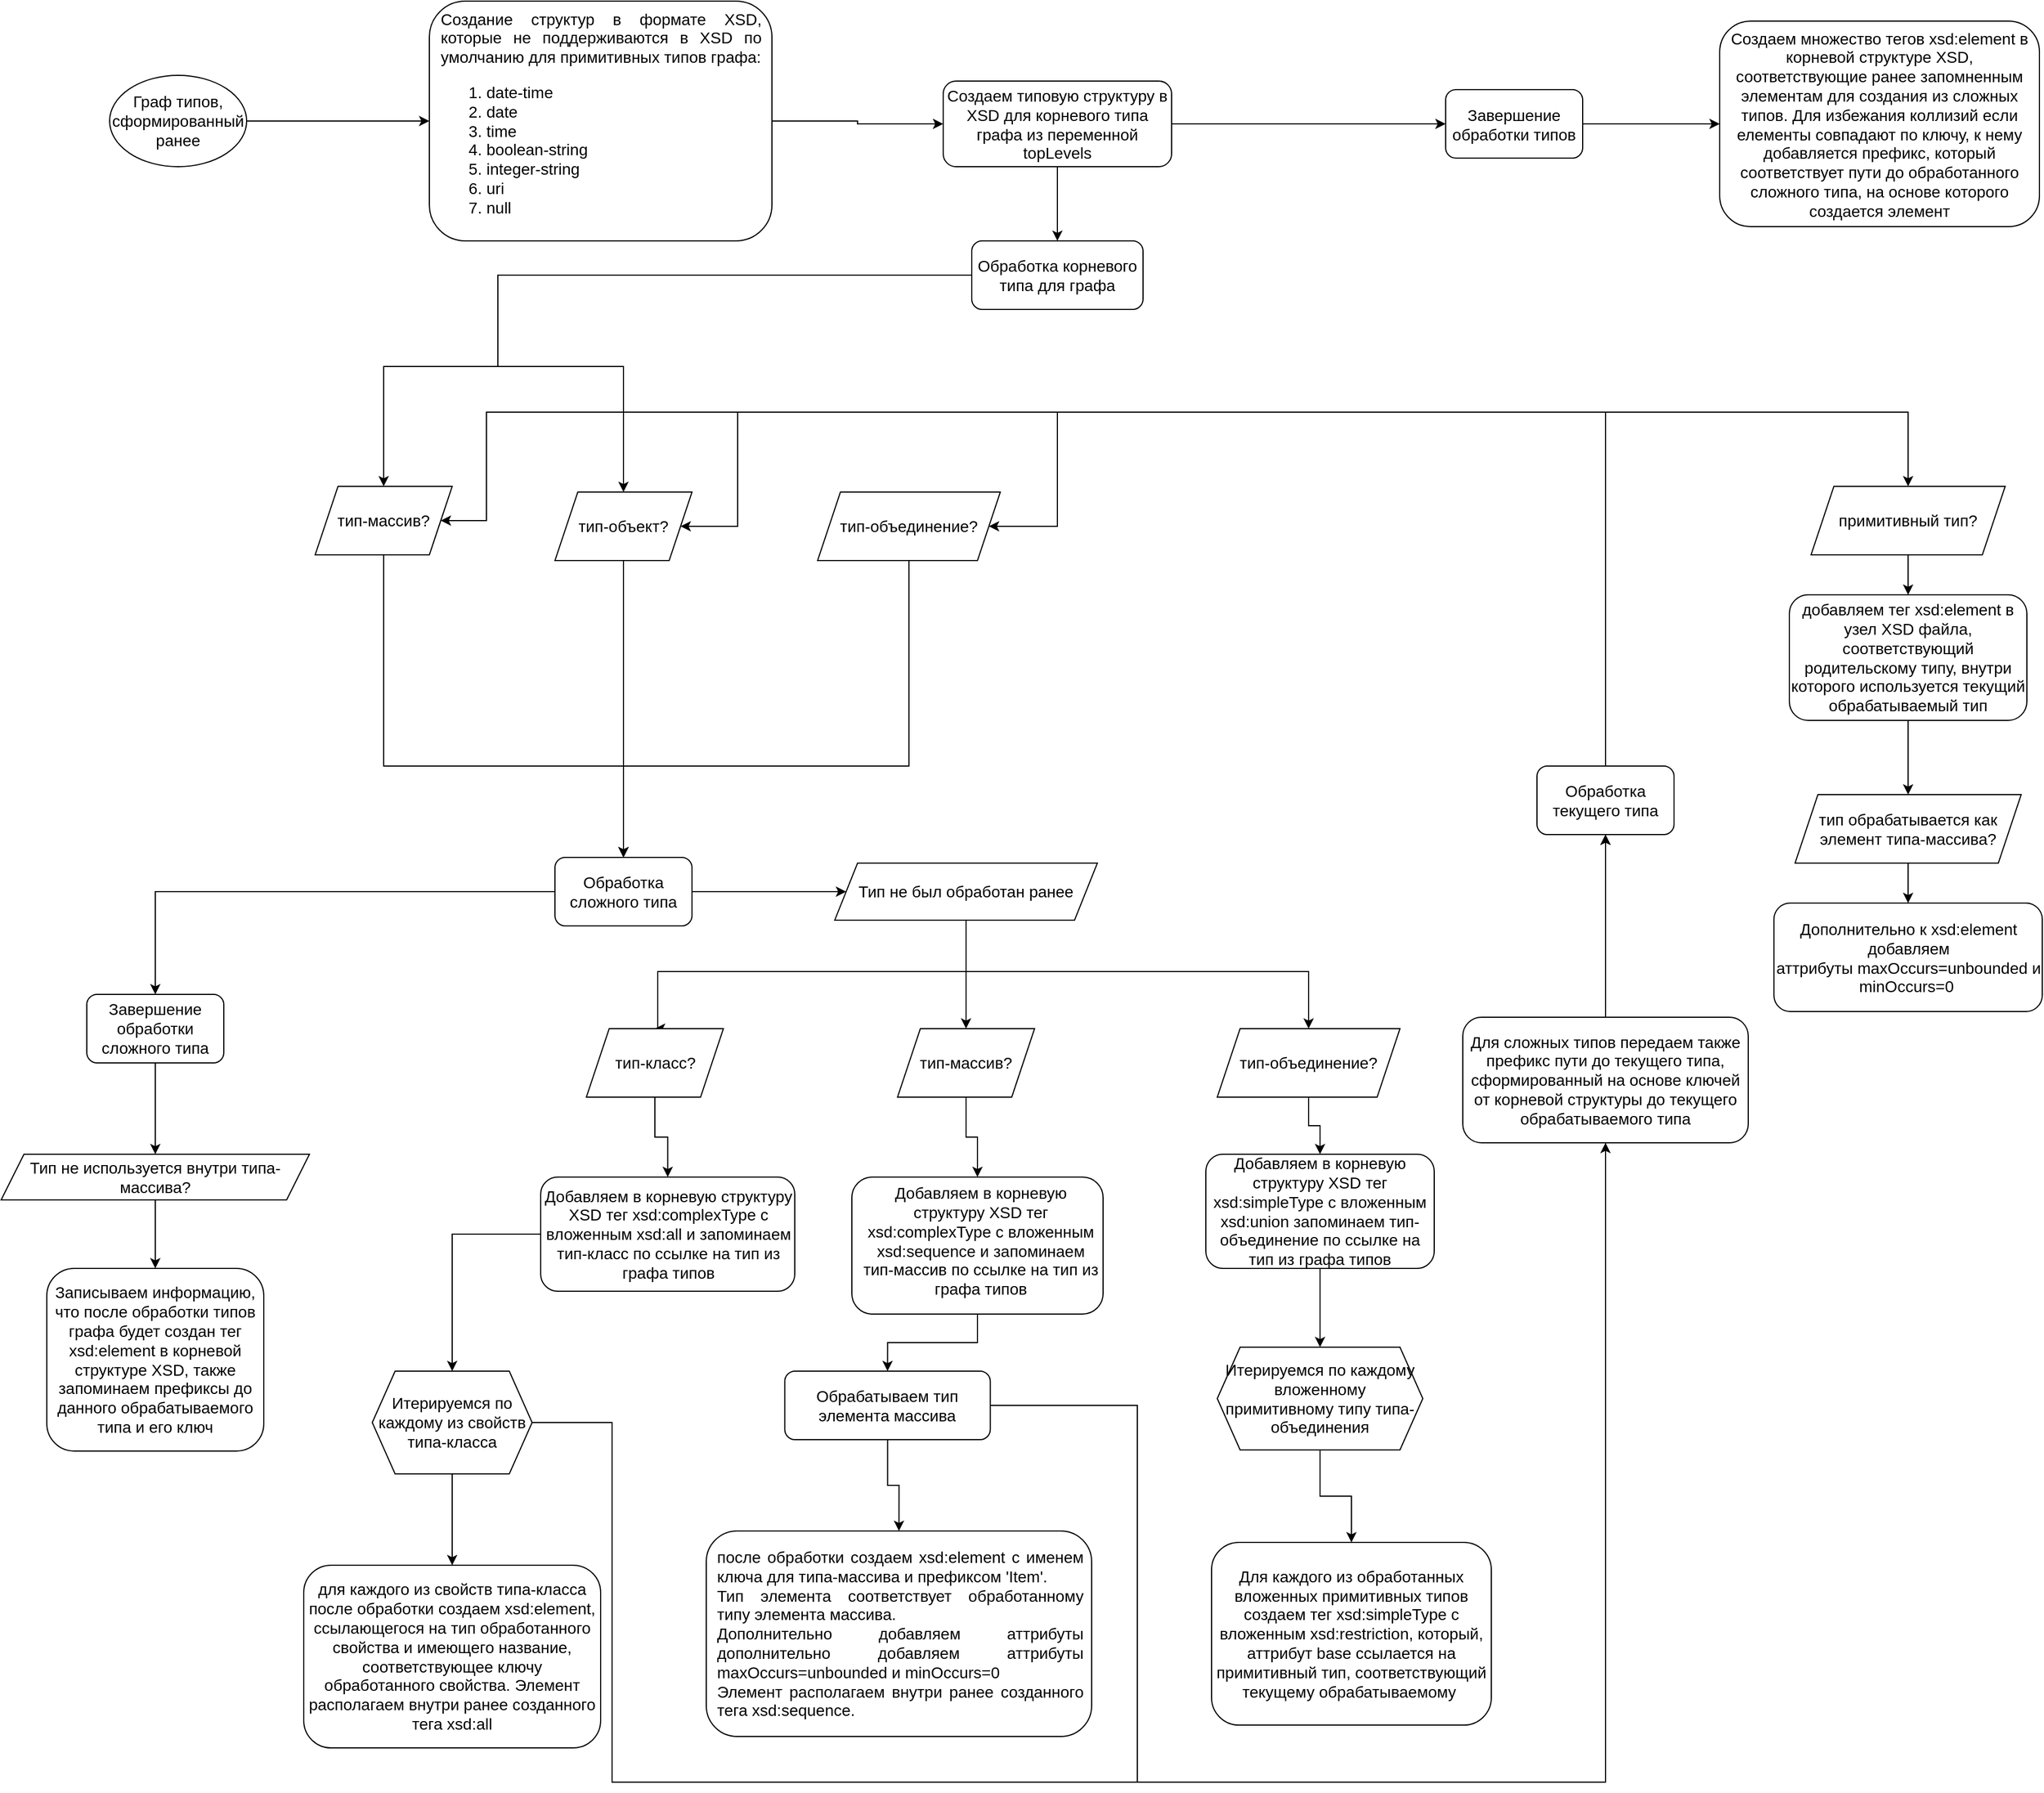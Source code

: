 <mxfile version="24.4.0" type="github">
  <diagram name="Page-1" id="uwbZiILdctCbnYLQ1hk4">
    <mxGraphModel dx="2263" dy="1905" grid="1" gridSize="10" guides="1" tooltips="1" connect="1" arrows="1" fold="1" page="1" pageScale="1" pageWidth="827" pageHeight="1169" math="0" shadow="0">
      <root>
        <mxCell id="0" />
        <mxCell id="1" parent="0" />
        <mxCell id="Yw_Q09LCCerR5I2cUo6q-2" style="edgeStyle=orthogonalEdgeStyle;rounded=0;orthogonalLoop=1;jettySize=auto;html=1;entryX=0;entryY=0.5;entryDx=0;entryDy=0;fontSize=14;" edge="1" parent="1" source="Yw_Q09LCCerR5I2cUo6q-1" target="Yw_Q09LCCerR5I2cUo6q-3">
          <mxGeometry relative="1" as="geometry">
            <mxPoint x="380" y="210" as="targetPoint" />
          </mxGeometry>
        </mxCell>
        <mxCell id="Yw_Q09LCCerR5I2cUo6q-1" value="Граф типов, сформированный ранее" style="ellipse;whiteSpace=wrap;html=1;fontSize=14;" vertex="1" parent="1">
          <mxGeometry x="-60" y="55" width="120" height="80" as="geometry" />
        </mxCell>
        <mxCell id="Yw_Q09LCCerR5I2cUo6q-4" style="edgeStyle=orthogonalEdgeStyle;rounded=0;orthogonalLoop=1;jettySize=auto;html=1;fontSize=14;" edge="1" parent="1" source="Yw_Q09LCCerR5I2cUo6q-3" target="Yw_Q09LCCerR5I2cUo6q-5">
          <mxGeometry relative="1" as="geometry">
            <mxPoint x="380" y="490" as="targetPoint" />
          </mxGeometry>
        </mxCell>
        <mxCell id="Yw_Q09LCCerR5I2cUo6q-3" value="&lt;div style=&quot;text-align: justify; font-size: 14px;&quot;&gt;&lt;span style=&quot;background-color: initial; font-size: 14px;&quot;&gt;Создание структур в формате XSD, которые не поддерживаются в XSD по умолчанию для примитивных типов графа:&lt;/span&gt;&lt;/div&gt;&lt;div style=&quot;font-size: 14px;&quot;&gt;&lt;ol style=&quot;font-size: 14px;&quot;&gt;&lt;li style=&quot;text-align: justify; font-size: 14px;&quot;&gt;date-time&lt;/li&gt;&lt;li style=&quot;text-align: justify; font-size: 14px;&quot;&gt;date&lt;/li&gt;&lt;li style=&quot;text-align: justify; font-size: 14px;&quot;&gt;time&lt;/li&gt;&lt;li style=&quot;text-align: justify; font-size: 14px;&quot;&gt;boolean-string&lt;/li&gt;&lt;li style=&quot;text-align: justify; font-size: 14px;&quot;&gt;integer-string&lt;/li&gt;&lt;li style=&quot;text-align: justify; font-size: 14px;&quot;&gt;uri&lt;/li&gt;&lt;li style=&quot;text-align: justify; font-size: 14px;&quot;&gt;null&lt;/li&gt;&lt;/ol&gt;&lt;/div&gt;" style="rounded=1;whiteSpace=wrap;html=1;fontSize=14;spacingLeft=9;spacingRight=8;" vertex="1" parent="1">
          <mxGeometry x="220" y="-10" width="300" height="210" as="geometry" />
        </mxCell>
        <mxCell id="Yw_Q09LCCerR5I2cUo6q-62" style="edgeStyle=orthogonalEdgeStyle;rounded=0;orthogonalLoop=1;jettySize=auto;html=1;entryX=0.5;entryY=0;entryDx=0;entryDy=0;fontSize=14;" edge="1" parent="1" source="Yw_Q09LCCerR5I2cUo6q-5" target="Yw_Q09LCCerR5I2cUo6q-59">
          <mxGeometry relative="1" as="geometry" />
        </mxCell>
        <mxCell id="Yw_Q09LCCerR5I2cUo6q-78" style="edgeStyle=orthogonalEdgeStyle;rounded=0;orthogonalLoop=1;jettySize=auto;html=1;fontSize=14;" edge="1" parent="1" source="Yw_Q09LCCerR5I2cUo6q-5" target="Yw_Q09LCCerR5I2cUo6q-79">
          <mxGeometry relative="1" as="geometry">
            <mxPoint x="1170" y="97.5" as="targetPoint" />
          </mxGeometry>
        </mxCell>
        <mxCell id="Yw_Q09LCCerR5I2cUo6q-5" value="Создаем типовую структуру в XSD для корневого типа графа из переменной topLevels" style="rounded=1;whiteSpace=wrap;html=1;fontSize=14;" vertex="1" parent="1">
          <mxGeometry x="670" y="60" width="200" height="75" as="geometry" />
        </mxCell>
        <mxCell id="Yw_Q09LCCerR5I2cUo6q-34" style="edgeStyle=orthogonalEdgeStyle;rounded=0;orthogonalLoop=1;jettySize=auto;html=1;entryX=0.5;entryY=0;entryDx=0;entryDy=0;fontSize=14;" edge="1" parent="1" source="Yw_Q09LCCerR5I2cUo6q-6" target="Yw_Q09LCCerR5I2cUo6q-25">
          <mxGeometry relative="1" as="geometry">
            <Array as="points">
              <mxPoint x="180" y="660" />
              <mxPoint x="390" y="660" />
            </Array>
          </mxGeometry>
        </mxCell>
        <mxCell id="Yw_Q09LCCerR5I2cUo6q-6" value="тип-массив?" style="shape=parallelogram;perimeter=parallelogramPerimeter;whiteSpace=wrap;html=1;fixedSize=1;fontSize=14;" vertex="1" parent="1">
          <mxGeometry x="120" y="415" width="120" height="60" as="geometry" />
        </mxCell>
        <mxCell id="Yw_Q09LCCerR5I2cUo6q-42" style="edgeStyle=orthogonalEdgeStyle;rounded=0;orthogonalLoop=1;jettySize=auto;html=1;entryX=0.5;entryY=0;entryDx=0;entryDy=0;fontSize=14;" edge="1" parent="1" source="Yw_Q09LCCerR5I2cUo6q-9" target="Yw_Q09LCCerR5I2cUo6q-25">
          <mxGeometry relative="1" as="geometry" />
        </mxCell>
        <mxCell id="Yw_Q09LCCerR5I2cUo6q-9" value="тип-объект?" style="shape=parallelogram;perimeter=parallelogramPerimeter;whiteSpace=wrap;html=1;fixedSize=1;fontSize=14;" vertex="1" parent="1">
          <mxGeometry x="330" y="420" width="120" height="60" as="geometry" />
        </mxCell>
        <mxCell id="Yw_Q09LCCerR5I2cUo6q-18" style="edgeStyle=orthogonalEdgeStyle;rounded=0;orthogonalLoop=1;jettySize=auto;html=1;entryX=0.5;entryY=0;entryDx=0;entryDy=0;fontSize=14;" edge="1" parent="1" source="Yw_Q09LCCerR5I2cUo6q-10" target="Yw_Q09LCCerR5I2cUo6q-17">
          <mxGeometry relative="1" as="geometry" />
        </mxCell>
        <mxCell id="Yw_Q09LCCerR5I2cUo6q-10" value="Добавляем в корневую структуру XSD тег xsd:complexType с вложенным xsd:sequence и запоминаем тип-массив по ссылке на тип из графа типов" style="rounded=1;whiteSpace=wrap;html=1;fontSize=14;spacingLeft=6;spacingBottom=9;" vertex="1" parent="1">
          <mxGeometry x="590" y="1020" width="220" height="120" as="geometry" />
        </mxCell>
        <mxCell id="Yw_Q09LCCerR5I2cUo6q-36" style="edgeStyle=orthogonalEdgeStyle;rounded=0;orthogonalLoop=1;jettySize=auto;html=1;entryX=0.5;entryY=0;entryDx=0;entryDy=0;fontSize=14;" edge="1" parent="1" source="Yw_Q09LCCerR5I2cUo6q-12" target="Yw_Q09LCCerR5I2cUo6q-37">
          <mxGeometry relative="1" as="geometry">
            <mxPoint x="640" y="840" as="targetPoint" />
            <Array as="points">
              <mxPoint x="690" y="840" />
              <mxPoint x="420" y="840" />
              <mxPoint x="420" y="890" />
            </Array>
          </mxGeometry>
        </mxCell>
        <mxCell id="Yw_Q09LCCerR5I2cUo6q-40" style="edgeStyle=orthogonalEdgeStyle;rounded=0;orthogonalLoop=1;jettySize=auto;html=1;fontSize=14;" edge="1" parent="1" source="Yw_Q09LCCerR5I2cUo6q-12" target="Yw_Q09LCCerR5I2cUo6q-38">
          <mxGeometry relative="1" as="geometry" />
        </mxCell>
        <mxCell id="Yw_Q09LCCerR5I2cUo6q-41" style="edgeStyle=orthogonalEdgeStyle;rounded=0;orthogonalLoop=1;jettySize=auto;html=1;fontSize=14;" edge="1" parent="1" source="Yw_Q09LCCerR5I2cUo6q-12" target="Yw_Q09LCCerR5I2cUo6q-39">
          <mxGeometry relative="1" as="geometry">
            <Array as="points">
              <mxPoint x="690" y="840" />
              <mxPoint x="990" y="840" />
            </Array>
          </mxGeometry>
        </mxCell>
        <mxCell id="Yw_Q09LCCerR5I2cUo6q-12" value="Тип не был обработан ранее" style="shape=parallelogram;perimeter=parallelogramPerimeter;whiteSpace=wrap;html=1;fixedSize=1;fontSize=14;" vertex="1" parent="1">
          <mxGeometry x="575" y="745" width="230" height="50" as="geometry" />
        </mxCell>
        <mxCell id="Yw_Q09LCCerR5I2cUo6q-22" style="edgeStyle=orthogonalEdgeStyle;rounded=0;orthogonalLoop=1;jettySize=auto;html=1;entryX=0.5;entryY=0;entryDx=0;entryDy=0;fontSize=14;" edge="1" parent="1" source="Yw_Q09LCCerR5I2cUo6q-17" target="Yw_Q09LCCerR5I2cUo6q-23">
          <mxGeometry relative="1" as="geometry">
            <mxPoint x="490" y="1110" as="targetPoint" />
          </mxGeometry>
        </mxCell>
        <mxCell id="Yw_Q09LCCerR5I2cUo6q-76" style="edgeStyle=orthogonalEdgeStyle;rounded=0;orthogonalLoop=1;jettySize=auto;html=1;entryX=0.5;entryY=1;entryDx=0;entryDy=0;fontSize=14;" edge="1" parent="1" source="Yw_Q09LCCerR5I2cUo6q-17" target="Yw_Q09LCCerR5I2cUo6q-63">
          <mxGeometry relative="1" as="geometry">
            <mxPoint x="850" y="1610" as="targetPoint" />
            <Array as="points">
              <mxPoint x="840" y="1220" />
              <mxPoint x="840" y="1550" />
              <mxPoint x="1250" y="1550" />
            </Array>
          </mxGeometry>
        </mxCell>
        <mxCell id="Yw_Q09LCCerR5I2cUo6q-17" value="&lt;div style=&quot;font-size: 14px;&quot;&gt;&lt;span style=&quot;background-color: initial; font-size: 14px;&quot;&gt;Обрабатываем тип элемента массива&lt;/span&gt;&lt;br style=&quot;font-size: 14px;&quot;&gt;&lt;/div&gt;" style="rounded=1;whiteSpace=wrap;html=1;fontSize=14;" vertex="1" parent="1">
          <mxGeometry x="531.25" y="1190" width="180" height="60" as="geometry" />
        </mxCell>
        <mxCell id="Yw_Q09LCCerR5I2cUo6q-23" value="&lt;div style=&quot;text-align: justify; font-size: 14px;&quot;&gt;&lt;span style=&quot;background-color: initial; font-size: 14px;&quot;&gt;после обработки создаем xsd:element с именем ключа для типа-массива и префиксом &#39;Item&#39;.&amp;nbsp;&lt;/span&gt;&lt;/div&gt;&lt;div style=&quot;text-align: justify; font-size: 14px;&quot;&gt;Тип элемента соответствует обработанному типу элемента массива.&amp;nbsp;&lt;/div&gt;&lt;div style=&quot;font-size: 14px;&quot;&gt;&lt;div style=&quot;text-align: justify; font-size: 14px;&quot;&gt;&lt;span style=&quot;background-color: initial; font-size: 14px;&quot;&gt;Дополнительно добавляем аттрибуты дополнительно добавляем аттрибуты maxOccurs=unbounded и minOccurs=0&lt;/span&gt;&lt;/div&gt;&lt;div style=&quot;text-align: justify; font-size: 14px;&quot;&gt;Элемент располагаем внутри ранее созданного тега xsd:sequence.&amp;nbsp;&lt;/div&gt;&lt;/div&gt;" style="rounded=1;whiteSpace=wrap;html=1;spacingLeft=8;spacingRight=7;fontSize=14;" vertex="1" parent="1">
          <mxGeometry x="462.5" y="1330" width="337.5" height="180" as="geometry" />
        </mxCell>
        <mxCell id="Yw_Q09LCCerR5I2cUo6q-26" style="edgeStyle=orthogonalEdgeStyle;rounded=0;orthogonalLoop=1;jettySize=auto;html=1;entryX=0;entryY=0.5;entryDx=0;entryDy=0;fontSize=14;" edge="1" parent="1" source="Yw_Q09LCCerR5I2cUo6q-25" target="Yw_Q09LCCerR5I2cUo6q-12">
          <mxGeometry relative="1" as="geometry" />
        </mxCell>
        <mxCell id="Yw_Q09LCCerR5I2cUo6q-27" style="edgeStyle=orthogonalEdgeStyle;rounded=0;orthogonalLoop=1;jettySize=auto;html=1;entryX=0.5;entryY=0;entryDx=0;entryDy=0;fontSize=14;" edge="1" parent="1" source="Yw_Q09LCCerR5I2cUo6q-25" target="Yw_Q09LCCerR5I2cUo6q-28">
          <mxGeometry relative="1" as="geometry">
            <mxPoint x="70" y="870" as="targetPoint" />
          </mxGeometry>
        </mxCell>
        <mxCell id="Yw_Q09LCCerR5I2cUo6q-25" value="Обработка сложного типа" style="rounded=1;whiteSpace=wrap;html=1;fontSize=14;" vertex="1" parent="1">
          <mxGeometry x="330" y="740" width="120" height="60" as="geometry" />
        </mxCell>
        <mxCell id="Yw_Q09LCCerR5I2cUo6q-29" style="edgeStyle=orthogonalEdgeStyle;rounded=0;orthogonalLoop=1;jettySize=auto;html=1;entryX=0.5;entryY=0;entryDx=0;entryDy=0;fontSize=14;" edge="1" parent="1" source="Yw_Q09LCCerR5I2cUo6q-28" target="Yw_Q09LCCerR5I2cUo6q-31">
          <mxGeometry relative="1" as="geometry">
            <mxPoint x="-20" y="1010" as="targetPoint" />
          </mxGeometry>
        </mxCell>
        <mxCell id="Yw_Q09LCCerR5I2cUo6q-28" value="Завершение обработки сложного типа" style="rounded=1;whiteSpace=wrap;html=1;fontSize=14;" vertex="1" parent="1">
          <mxGeometry x="-80" y="860" width="120" height="60" as="geometry" />
        </mxCell>
        <mxCell id="Yw_Q09LCCerR5I2cUo6q-33" style="edgeStyle=orthogonalEdgeStyle;rounded=0;orthogonalLoop=1;jettySize=auto;html=1;entryX=0.5;entryY=0;entryDx=0;entryDy=0;fontSize=14;" edge="1" parent="1" source="Yw_Q09LCCerR5I2cUo6q-31" target="Yw_Q09LCCerR5I2cUo6q-32">
          <mxGeometry relative="1" as="geometry" />
        </mxCell>
        <mxCell id="Yw_Q09LCCerR5I2cUo6q-31" value="Тип не используется внутри типа-массива?" style="shape=parallelogram;perimeter=parallelogramPerimeter;whiteSpace=wrap;html=1;fixedSize=1;fontSize=14;" vertex="1" parent="1">
          <mxGeometry x="-155" y="1000" width="270" height="40" as="geometry" />
        </mxCell>
        <mxCell id="Yw_Q09LCCerR5I2cUo6q-32" value="Записываем информацию, что после обработки типов графа будет создан тег xsd:element в корневой структуре XSD, также запоминаем префиксы до данного обрабатываемого типа и его ключ" style="rounded=1;whiteSpace=wrap;html=1;fontSize=14;" vertex="1" parent="1">
          <mxGeometry x="-115" y="1100" width="190" height="160" as="geometry" />
        </mxCell>
        <mxCell id="Yw_Q09LCCerR5I2cUo6q-51" style="edgeStyle=orthogonalEdgeStyle;rounded=0;orthogonalLoop=1;jettySize=auto;html=1;fontSize=14;" edge="1" parent="1" source="Yw_Q09LCCerR5I2cUo6q-37" target="Yw_Q09LCCerR5I2cUo6q-47">
          <mxGeometry relative="1" as="geometry" />
        </mxCell>
        <mxCell id="Yw_Q09LCCerR5I2cUo6q-37" value="тип-класс?" style="shape=parallelogram;perimeter=parallelogramPerimeter;whiteSpace=wrap;html=1;fixedSize=1;fontSize=14;" vertex="1" parent="1">
          <mxGeometry x="357.5" y="890" width="120" height="60" as="geometry" />
        </mxCell>
        <mxCell id="Yw_Q09LCCerR5I2cUo6q-45" style="edgeStyle=orthogonalEdgeStyle;rounded=0;orthogonalLoop=1;jettySize=auto;html=1;fontSize=14;" edge="1" parent="1" source="Yw_Q09LCCerR5I2cUo6q-38" target="Yw_Q09LCCerR5I2cUo6q-10">
          <mxGeometry relative="1" as="geometry" />
        </mxCell>
        <mxCell id="Yw_Q09LCCerR5I2cUo6q-38" value="тип-массив?" style="shape=parallelogram;perimeter=parallelogramPerimeter;whiteSpace=wrap;html=1;fixedSize=1;fontSize=14;" vertex="1" parent="1">
          <mxGeometry x="630" y="890" width="120" height="60" as="geometry" />
        </mxCell>
        <mxCell id="Yw_Q09LCCerR5I2cUo6q-56" style="edgeStyle=orthogonalEdgeStyle;rounded=0;orthogonalLoop=1;jettySize=auto;html=1;entryX=0.5;entryY=0;entryDx=0;entryDy=0;fontSize=14;" edge="1" parent="1" source="Yw_Q09LCCerR5I2cUo6q-39" target="Yw_Q09LCCerR5I2cUo6q-53">
          <mxGeometry relative="1" as="geometry" />
        </mxCell>
        <mxCell id="Yw_Q09LCCerR5I2cUo6q-39" value="тип-объединение?" style="shape=parallelogram;perimeter=parallelogramPerimeter;whiteSpace=wrap;html=1;fixedSize=1;fontSize=14;" vertex="1" parent="1">
          <mxGeometry x="910" y="890" width="160" height="60" as="geometry" />
        </mxCell>
        <mxCell id="Yw_Q09LCCerR5I2cUo6q-44" style="edgeStyle=orthogonalEdgeStyle;rounded=0;orthogonalLoop=1;jettySize=auto;html=1;entryX=0.5;entryY=0;entryDx=0;entryDy=0;fontSize=14;" edge="1" parent="1" source="Yw_Q09LCCerR5I2cUo6q-43" target="Yw_Q09LCCerR5I2cUo6q-25">
          <mxGeometry relative="1" as="geometry">
            <Array as="points">
              <mxPoint x="640" y="660" />
              <mxPoint x="390" y="660" />
            </Array>
          </mxGeometry>
        </mxCell>
        <mxCell id="Yw_Q09LCCerR5I2cUo6q-43" value="тип-объединение?" style="shape=parallelogram;perimeter=parallelogramPerimeter;whiteSpace=wrap;html=1;fixedSize=1;fontSize=14;" vertex="1" parent="1">
          <mxGeometry x="560" y="420" width="160" height="60" as="geometry" />
        </mxCell>
        <mxCell id="Yw_Q09LCCerR5I2cUo6q-46" style="edgeStyle=orthogonalEdgeStyle;rounded=0;orthogonalLoop=1;jettySize=auto;html=1;entryX=0.5;entryY=0;entryDx=0;entryDy=0;fontSize=14;" edge="1" parent="1" source="Yw_Q09LCCerR5I2cUo6q-47" target="Yw_Q09LCCerR5I2cUo6q-52">
          <mxGeometry relative="1" as="geometry">
            <mxPoint x="390" y="1190" as="targetPoint" />
          </mxGeometry>
        </mxCell>
        <mxCell id="Yw_Q09LCCerR5I2cUo6q-47" value="Добавляем в корневую структуру XSD тег xsd:complexType с вложенным xsd:all и запоминаем тип-класс по ссылке на тип из графа типов" style="rounded=1;whiteSpace=wrap;html=1;fontSize=14;" vertex="1" parent="1">
          <mxGeometry x="317.5" y="1020" width="222.5" height="100" as="geometry" />
        </mxCell>
        <mxCell id="Yw_Q09LCCerR5I2cUo6q-48" style="edgeStyle=orthogonalEdgeStyle;rounded=0;orthogonalLoop=1;jettySize=auto;html=1;entryX=0.5;entryY=0;entryDx=0;entryDy=0;exitX=0.5;exitY=1;exitDx=0;exitDy=0;fontSize=14;" edge="1" parent="1" source="Yw_Q09LCCerR5I2cUo6q-52" target="Yw_Q09LCCerR5I2cUo6q-50">
          <mxGeometry relative="1" as="geometry">
            <mxPoint x="217.5" y="1100" as="targetPoint" />
            <mxPoint x="390" y="1250" as="sourcePoint" />
          </mxGeometry>
        </mxCell>
        <mxCell id="Yw_Q09LCCerR5I2cUo6q-50" value="для каждого из свойств типа-класса после обработки создаем xsd:element, ссылающегося на тип обработанного свойства и имеющего название, соответствующее ключу обработанного свойства. Элемент располагаем внутри ранее созданного тега xsd:all" style="rounded=1;whiteSpace=wrap;html=1;fontSize=14;" vertex="1" parent="1">
          <mxGeometry x="110" y="1360" width="260" height="160" as="geometry" />
        </mxCell>
        <mxCell id="Yw_Q09LCCerR5I2cUo6q-77" style="edgeStyle=orthogonalEdgeStyle;rounded=0;orthogonalLoop=1;jettySize=auto;html=1;entryX=0.5;entryY=1;entryDx=0;entryDy=0;fontSize=14;" edge="1" parent="1" source="Yw_Q09LCCerR5I2cUo6q-52" target="Yw_Q09LCCerR5I2cUo6q-80">
          <mxGeometry relative="1" as="geometry">
            <Array as="points">
              <mxPoint x="380" y="1235" />
              <mxPoint x="380" y="1550" />
              <mxPoint x="1250" y="1550" />
              <mxPoint x="1250" y="1020" />
            </Array>
          </mxGeometry>
        </mxCell>
        <mxCell id="Yw_Q09LCCerR5I2cUo6q-52" value="Итерируемся по каждому из свойств типа-класса" style="shape=hexagon;perimeter=hexagonPerimeter2;whiteSpace=wrap;html=1;fixedSize=1;fontSize=14;" vertex="1" parent="1">
          <mxGeometry x="170" y="1190" width="140" height="90" as="geometry" />
        </mxCell>
        <mxCell id="Yw_Q09LCCerR5I2cUo6q-55" style="edgeStyle=orthogonalEdgeStyle;rounded=0;orthogonalLoop=1;jettySize=auto;html=1;entryX=0.5;entryY=0;entryDx=0;entryDy=0;fontSize=14;" edge="1" parent="1" source="Yw_Q09LCCerR5I2cUo6q-53" target="Yw_Q09LCCerR5I2cUo6q-54">
          <mxGeometry relative="1" as="geometry" />
        </mxCell>
        <mxCell id="Yw_Q09LCCerR5I2cUo6q-53" value="Добавляем в корневую структуру XSD тег xsd:simpleType с вложенным xsd:union запоминаем тип-объединение по ссылке на тип из графа типов" style="rounded=1;whiteSpace=wrap;html=1;fontSize=14;" vertex="1" parent="1">
          <mxGeometry x="900" y="1000" width="200" height="100" as="geometry" />
        </mxCell>
        <mxCell id="Yw_Q09LCCerR5I2cUo6q-57" style="edgeStyle=orthogonalEdgeStyle;rounded=0;orthogonalLoop=1;jettySize=auto;html=1;fontSize=14;" edge="1" parent="1" source="Yw_Q09LCCerR5I2cUo6q-54" target="Yw_Q09LCCerR5I2cUo6q-58">
          <mxGeometry relative="1" as="geometry">
            <mxPoint x="1000" y="1340" as="targetPoint" />
          </mxGeometry>
        </mxCell>
        <mxCell id="Yw_Q09LCCerR5I2cUo6q-75" style="edgeStyle=orthogonalEdgeStyle;rounded=0;orthogonalLoop=1;jettySize=auto;html=1;entryX=0.5;entryY=1;entryDx=0;entryDy=0;fontSize=14;" edge="1" parent="1" source="Yw_Q09LCCerR5I2cUo6q-80" target="Yw_Q09LCCerR5I2cUo6q-63">
          <mxGeometry relative="1" as="geometry" />
        </mxCell>
        <mxCell id="Yw_Q09LCCerR5I2cUo6q-54" value="Итерируемся по каждому вложенному примитивному типу типа-объединения" style="shape=hexagon;perimeter=hexagonPerimeter2;whiteSpace=wrap;html=1;fixedSize=1;fontSize=14;" vertex="1" parent="1">
          <mxGeometry x="910" y="1169" width="180" height="90" as="geometry" />
        </mxCell>
        <mxCell id="Yw_Q09LCCerR5I2cUo6q-58" value="Для каждого из обработанных вложенных примитивных типов создаем тег xsd:simpleType с вложенным xsd:restriction, который, аттрибут base ссылается на примитивный тип, соответствующий текущему обрабатываемому&amp;nbsp;" style="rounded=1;whiteSpace=wrap;html=1;fontSize=14;" vertex="1" parent="1">
          <mxGeometry x="905" y="1340" width="245" height="160" as="geometry" />
        </mxCell>
        <mxCell id="Yw_Q09LCCerR5I2cUo6q-60" style="edgeStyle=orthogonalEdgeStyle;rounded=0;orthogonalLoop=1;jettySize=auto;html=1;entryX=0.5;entryY=0;entryDx=0;entryDy=0;fontSize=14;" edge="1" parent="1" source="Yw_Q09LCCerR5I2cUo6q-59" target="Yw_Q09LCCerR5I2cUo6q-6">
          <mxGeometry relative="1" as="geometry">
            <Array as="points">
              <mxPoint x="280" y="230" />
              <mxPoint x="280" y="310" />
              <mxPoint x="180" y="310" />
            </Array>
          </mxGeometry>
        </mxCell>
        <mxCell id="Yw_Q09LCCerR5I2cUo6q-61" style="edgeStyle=orthogonalEdgeStyle;rounded=0;orthogonalLoop=1;jettySize=auto;html=1;entryX=0.5;entryY=0;entryDx=0;entryDy=0;fontSize=14;" edge="1" parent="1" source="Yw_Q09LCCerR5I2cUo6q-59" target="Yw_Q09LCCerR5I2cUo6q-9">
          <mxGeometry relative="1" as="geometry">
            <Array as="points">
              <mxPoint x="280" y="230" />
              <mxPoint x="280" y="310" />
              <mxPoint x="390" y="310" />
            </Array>
          </mxGeometry>
        </mxCell>
        <mxCell id="Yw_Q09LCCerR5I2cUo6q-59" value="Обработка корневого типа для графа" style="rounded=1;whiteSpace=wrap;html=1;fontSize=14;" vertex="1" parent="1">
          <mxGeometry x="695" y="200" width="150" height="60" as="geometry" />
        </mxCell>
        <mxCell id="Yw_Q09LCCerR5I2cUo6q-64" style="edgeStyle=orthogonalEdgeStyle;rounded=0;orthogonalLoop=1;jettySize=auto;html=1;fontSize=14;entryX=1;entryY=0.5;entryDx=0;entryDy=0;" edge="1" parent="1" source="Yw_Q09LCCerR5I2cUo6q-63" target="Yw_Q09LCCerR5I2cUo6q-6">
          <mxGeometry relative="1" as="geometry">
            <Array as="points">
              <mxPoint x="1250" y="350" />
              <mxPoint x="270" y="350" />
              <mxPoint x="270" y="445" />
            </Array>
          </mxGeometry>
        </mxCell>
        <mxCell id="Yw_Q09LCCerR5I2cUo6q-65" style="edgeStyle=orthogonalEdgeStyle;rounded=0;orthogonalLoop=1;jettySize=auto;html=1;fontSize=14;entryX=1;entryY=0.5;entryDx=0;entryDy=0;" edge="1" parent="1" source="Yw_Q09LCCerR5I2cUo6q-63" target="Yw_Q09LCCerR5I2cUo6q-9">
          <mxGeometry relative="1" as="geometry">
            <mxPoint x="420" y="420" as="targetPoint" />
            <Array as="points">
              <mxPoint x="1250" y="350" />
              <mxPoint x="490" y="350" />
              <mxPoint x="490" y="450" />
            </Array>
          </mxGeometry>
        </mxCell>
        <mxCell id="Yw_Q09LCCerR5I2cUo6q-66" style="edgeStyle=orthogonalEdgeStyle;rounded=0;orthogonalLoop=1;jettySize=auto;html=1;entryX=1;entryY=0.5;entryDx=0;entryDy=0;fontSize=14;" edge="1" parent="1" source="Yw_Q09LCCerR5I2cUo6q-63" target="Yw_Q09LCCerR5I2cUo6q-43">
          <mxGeometry relative="1" as="geometry">
            <Array as="points">
              <mxPoint x="1250" y="350" />
              <mxPoint x="770" y="350" />
              <mxPoint x="770" y="450" />
            </Array>
          </mxGeometry>
        </mxCell>
        <mxCell id="Yw_Q09LCCerR5I2cUo6q-73" style="edgeStyle=orthogonalEdgeStyle;rounded=0;orthogonalLoop=1;jettySize=auto;html=1;entryX=0.5;entryY=0;entryDx=0;entryDy=0;fontSize=14;" edge="1" parent="1" source="Yw_Q09LCCerR5I2cUo6q-63" target="Yw_Q09LCCerR5I2cUo6q-67">
          <mxGeometry relative="1" as="geometry">
            <Array as="points">
              <mxPoint x="1250" y="350" />
              <mxPoint x="1515" y="350" />
            </Array>
          </mxGeometry>
        </mxCell>
        <mxCell id="Yw_Q09LCCerR5I2cUo6q-63" value="Обработка текущего типа" style="rounded=1;whiteSpace=wrap;html=1;fontSize=14;" vertex="1" parent="1">
          <mxGeometry x="1190" y="660" width="120" height="60" as="geometry" />
        </mxCell>
        <mxCell id="Yw_Q09LCCerR5I2cUo6q-69" style="edgeStyle=orthogonalEdgeStyle;rounded=0;orthogonalLoop=1;jettySize=auto;html=1;fontSize=14;" edge="1" parent="1" source="Yw_Q09LCCerR5I2cUo6q-67" target="Yw_Q09LCCerR5I2cUo6q-68">
          <mxGeometry relative="1" as="geometry" />
        </mxCell>
        <mxCell id="Yw_Q09LCCerR5I2cUo6q-67" value="примитивный тип?" style="shape=parallelogram;perimeter=parallelogramPerimeter;whiteSpace=wrap;html=1;fixedSize=1;fontSize=14;" vertex="1" parent="1">
          <mxGeometry x="1430" y="415" width="170" height="60" as="geometry" />
        </mxCell>
        <mxCell id="Yw_Q09LCCerR5I2cUo6q-74" style="edgeStyle=orthogonalEdgeStyle;rounded=0;orthogonalLoop=1;jettySize=auto;html=1;fontSize=14;" edge="1" parent="1" source="Yw_Q09LCCerR5I2cUo6q-68" target="Yw_Q09LCCerR5I2cUo6q-70">
          <mxGeometry relative="1" as="geometry" />
        </mxCell>
        <mxCell id="Yw_Q09LCCerR5I2cUo6q-68" value="добавляем тег xsd:element в узел XSD файла, соответствующий родительскому типу, внутри которого используется текущий обрабатываемый тип" style="rounded=1;whiteSpace=wrap;html=1;fontSize=14;" vertex="1" parent="1">
          <mxGeometry x="1411" y="510" width="208" height="110" as="geometry" />
        </mxCell>
        <mxCell id="Yw_Q09LCCerR5I2cUo6q-72" style="edgeStyle=orthogonalEdgeStyle;rounded=0;orthogonalLoop=1;jettySize=auto;html=1;entryX=0.5;entryY=0;entryDx=0;entryDy=0;fontSize=14;" edge="1" parent="1" source="Yw_Q09LCCerR5I2cUo6q-70" target="Yw_Q09LCCerR5I2cUo6q-71">
          <mxGeometry relative="1" as="geometry" />
        </mxCell>
        <mxCell id="Yw_Q09LCCerR5I2cUo6q-70" value="тип обрабатывается как элемент типа-массива?" style="shape=parallelogram;perimeter=parallelogramPerimeter;whiteSpace=wrap;html=1;fixedSize=1;fontSize=14;" vertex="1" parent="1">
          <mxGeometry x="1416" y="685" width="198" height="60" as="geometry" />
        </mxCell>
        <mxCell id="Yw_Q09LCCerR5I2cUo6q-71" value="Дополнительно к xsd:element добавляем аттрибуты&amp;nbsp;&lt;span style=&quot;text-align: justify; font-size: 14px;&quot;&gt;maxOccurs=unbounded и minOccurs=0&lt;/span&gt;&amp;nbsp;" style="rounded=1;whiteSpace=wrap;html=1;fontSize=14;" vertex="1" parent="1">
          <mxGeometry x="1397.5" y="780" width="235" height="95" as="geometry" />
        </mxCell>
        <mxCell id="Yw_Q09LCCerR5I2cUo6q-83" style="edgeStyle=orthogonalEdgeStyle;rounded=0;orthogonalLoop=1;jettySize=auto;html=1;entryX=0;entryY=0.5;entryDx=0;entryDy=0;fontSize=14;" edge="1" parent="1" source="Yw_Q09LCCerR5I2cUo6q-79" target="Yw_Q09LCCerR5I2cUo6q-82">
          <mxGeometry relative="1" as="geometry" />
        </mxCell>
        <mxCell id="Yw_Q09LCCerR5I2cUo6q-79" value="Завершение обработки типов" style="rounded=1;whiteSpace=wrap;html=1;fontSize=14;" vertex="1" parent="1">
          <mxGeometry x="1110" y="67.5" width="120" height="60" as="geometry" />
        </mxCell>
        <mxCell id="Yw_Q09LCCerR5I2cUo6q-80" value="Для сложных типов передаем также префикс пути до текущего типа, сформированный на основе ключей от корневой структуры до текущего обрабатываемого типа" style="rounded=1;whiteSpace=wrap;html=1;fontSize=14;" vertex="1" parent="1">
          <mxGeometry x="1125" y="880" width="250" height="110" as="geometry" />
        </mxCell>
        <mxCell id="Yw_Q09LCCerR5I2cUo6q-82" value="Создаем множество тегов xsd:element в корневой структуре XSD, соответствующие ранее запомненным элементам для создания из сложных типов. Для избежания коллизий если елементы совпадают по ключу, к нему добавляется префикс, который соответствует пути до обработанного сложного типа, на основе которого создается элемент" style="rounded=1;whiteSpace=wrap;html=1;fontSize=14;" vertex="1" parent="1">
          <mxGeometry x="1350" y="7.5" width="280" height="180" as="geometry" />
        </mxCell>
      </root>
    </mxGraphModel>
  </diagram>
</mxfile>
